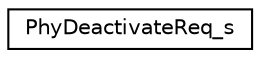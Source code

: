 digraph "Graphical Class Hierarchy"
{
 // LATEX_PDF_SIZE
  edge [fontname="Helvetica",fontsize="10",labelfontname="Helvetica",labelfontsize="10"];
  node [fontname="Helvetica",fontsize="10",shape=record];
  rankdir="LR";
  Node0 [label="PhyDeactivateReq_s",height=0.2,width=0.4,color="black", fillcolor="white", style="filled",URL="$structPhyDeactivateReq__s.html",tooltip=" "];
}
